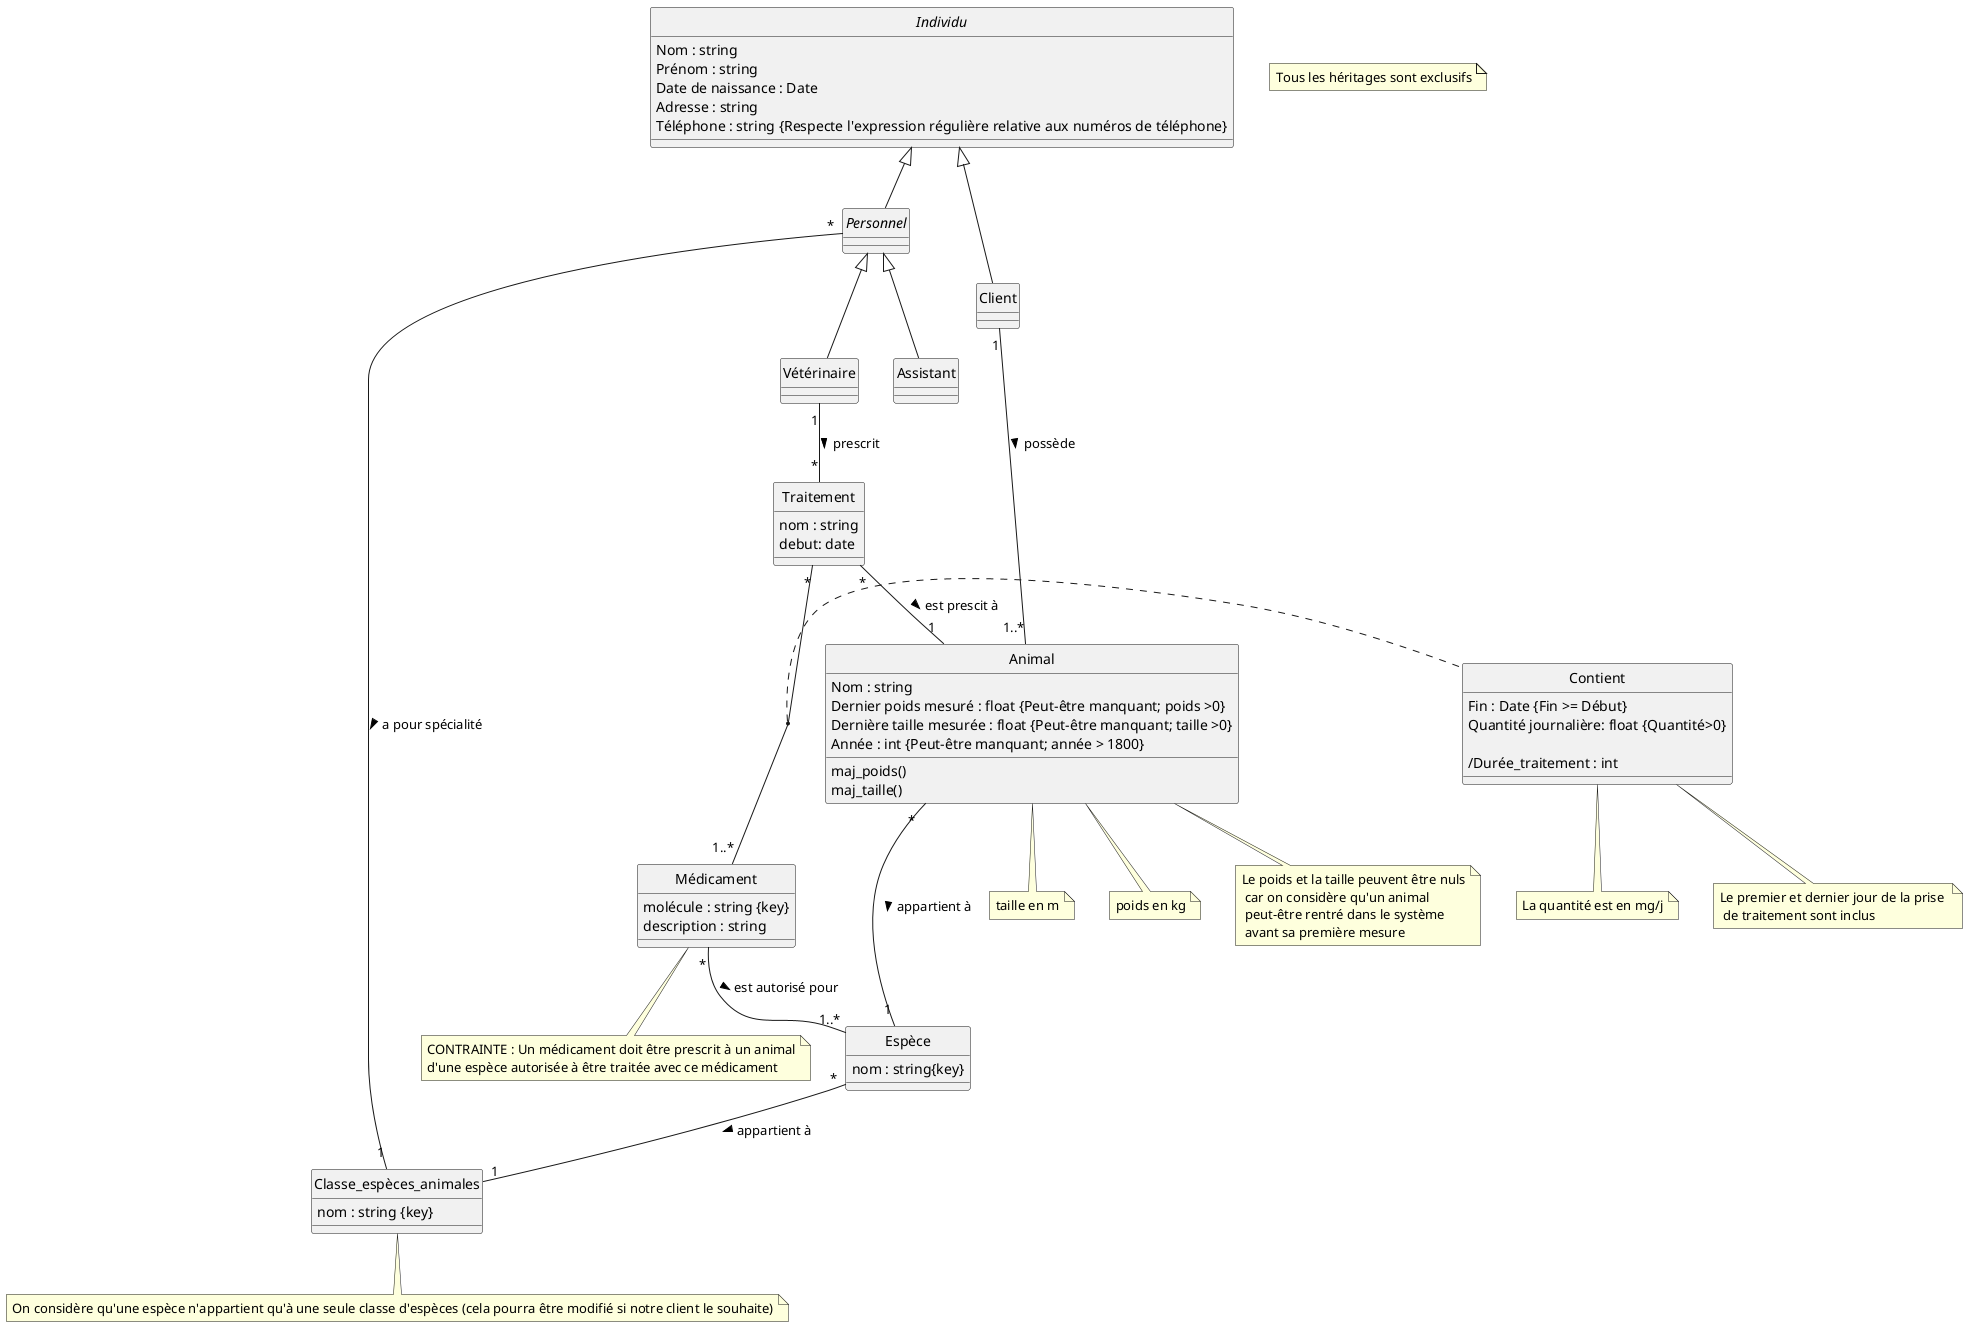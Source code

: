 @startuml
hide circle

abstract class Individu {
  Nom : string
  Prénom : string
  Date de naissance : Date
  Adresse : string
  Téléphone : string {Respecte l'expression régulière relative aux numéros de téléphone}
}

class Client {
}

abstract class Personnel{
}

class Classe_espèces_animales{
  nom : string {key}
}

class Animal{
  Nom : string
  Dernier poids mesuré : float {Peut-être manquant; poids >0}
  Dernière taille mesurée : float {Peut-être manquant; taille >0}
  Année : int {Peut-être manquant; année > 1800}
  
  maj_poids()
  maj_taille()
}

class Espèce{
  nom : string{key}
}

class Médicament{
  molécule : string {key}
  description : string
}

class Contient{
  Fin : Date {Fin >= Début}
  Quantité journalière: float {Quantité>0}

  /Durée_traitement : int
}

class Traitement{
  nom : string
  debut: date
}

Individu <|-- Client
Individu <|-- Personnel
Personnel <|-- Assistant
Personnel <|-- Vétérinaire

Personnel "*" -- "1" Classe_espèces_animales: a pour spécialité >
Espèce "*" -- "1" Classe_espèces_animales: appartient à >
Animal "*" -- "1" Espèce: appartient à >
Client "1" -- "1..*" Animal : possède >

Médicament "*" -- "1..*" Espèce : est autorisé pour >
Vétérinaire "1" -- "*" Traitement : prescrit >
Traitement "*" -- "1" Animal : est prescit à >
Traitement "*" -- "1..*" Médicament
(Traitement,Médicament) .. Contient


note "Tous les héritages sont exclusifs" as N1
note "La quantité est en mg/j" as N2
note "On considère qu'une espèce n'appartient qu'à une seule classe d'espèces (cela pourra être modifié si notre client le souhaite)" as N3
note "taille en m" as N4
note "poids en kg" as N5
note "Le premier et dernier jour de la prise \n de traitement sont inclus" as N6
note "Le poids et la taille peuvent être nuls\n car on considère qu'un animal\n peut-être rentré dans le système\n avant sa première mesure" as N7
note "CONTRAINTE : Un médicament doit être prescrit à un animal\nd'une espèce autorisée à être traitée avec ce médicament" as N8

Médicament .. N8
Animal .. N7
Contient .. N6
Animal .. N4
Animal .. N5
Classe_espèces_animales .. N3
Contient .. N2
@enduml
